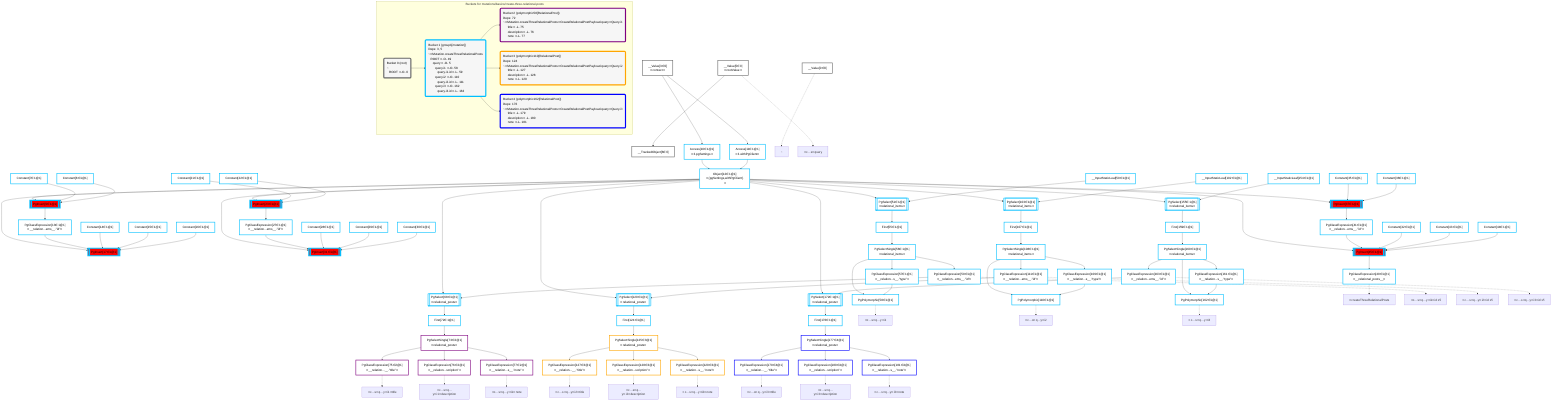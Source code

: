 graph TD
    classDef path fill:#eee,stroke:#000,color:#000
    classDef plan fill:#fff,stroke-width:3px,color:#000
    classDef itemplan fill:#fff,stroke-width:6px,color:#000
    classDef sideeffectplan fill:#f00,stroke-width:6px,color:#000
    classDef bucket fill:#f6f6f6,color:#000,stroke-width:6px,text-align:left


    %% define plans
    __Value0["__Value[0∈0]"]:::plan
    __Value3["__Value[3∈0]<br />ᐸcontextᐳ"]:::plan
    __Value5["__Value[5∈0]<br />ᐸrootValueᐳ"]:::plan
    __TrackedObject6["__TrackedObject[6∈0]"]:::plan
    Constant7["Constant[7∈1@1]"]:::plan
    Constant8["Constant[8∈1@1]"]:::plan
    Access10["Access[10∈1@1]<br />ᐸ3.pgSettingsᐳ"]:::plan
    Access11["Access[11∈1@1]<br />ᐸ3.withPgClientᐳ"]:::plan
    Object12["Object[12∈1@1]<br />ᐸ{pgSettings,withPgClient}ᐳ"]:::plan
    PgInsert9[["PgInsert[9∈1@1]"]]:::sideeffectplan
    PgClassExpression13["PgClassExpression[13∈1@1]<br />ᐸ__relation...ems__.”id”ᐳ"]:::plan
    Constant14["Constant[14∈1@1]"]:::plan
    Constant15["Constant[15∈1@1]"]:::plan
    Constant16["Constant[16∈1@1]"]:::plan
    PgInsert17[["PgInsert[17∈1@1]"]]:::sideeffectplan
    Constant21["Constant[21∈1@1]"]:::plan
    Constant22["Constant[22∈1@1]"]:::plan
    PgInsert23[["PgInsert[23∈1@1]"]]:::sideeffectplan
    PgClassExpression27["PgClassExpression[27∈1@1]<br />ᐸ__relation...ems__.”id”ᐳ"]:::plan
    Constant28["Constant[28∈1@1]"]:::plan
    Constant29["Constant[29∈1@1]"]:::plan
    Constant30["Constant[30∈1@1]"]:::plan
    PgInsert31[["PgInsert[31∈1@1]"]]:::sideeffectplan
    Constant35["Constant[35∈1@1]"]:::plan
    Constant36["Constant[36∈1@1]"]:::plan
    PgInsert37[["PgInsert[37∈1@1]"]]:::sideeffectplan
    PgClassExpression41["PgClassExpression[41∈1@1]<br />ᐸ__relation...ems__.”id”ᐳ"]:::plan
    Constant42["Constant[42∈1@1]"]:::plan
    Constant43["Constant[43∈1@1]"]:::plan
    Constant44["Constant[44∈1@1]"]:::plan
    PgInsert45[["PgInsert[45∈1@1]"]]:::sideeffectplan
    PgClassExpression49["PgClassExpression[49∈1@1]<br />ᐸ__relational_posts__ᐳ"]:::plan
    __InputStaticLeaf50["__InputStaticLeaf[50∈1@1]"]:::plan
    PgSelect51[["PgSelect[51∈1@1]<br />ᐸrelational_itemsᐳ"]]:::plan
    First55["First[55∈1@1]"]:::plan
    PgSelectSingle56["PgSelectSingle[56∈1@1]<br />ᐸrelational_itemsᐳ"]:::plan
    PgClassExpression57["PgClassExpression[57∈1@1]<br />ᐸ__relation...s__.”type”ᐳ"]:::plan
    PgPolymorphic58["PgPolymorphic[58∈1@1]"]:::plan
    PgClassExpression59["PgClassExpression[59∈1@1]<br />ᐸ__relation...ems__.”id”ᐳ"]:::plan
    PgSelect68[["PgSelect[68∈1@1]<br />ᐸrelational_postsᐳ"]]:::plan
    First72["First[72∈1@1]"]:::plan
    PgSelectSingle73["PgSelectSingle[73∈2@1]<br />ᐸrelational_postsᐳ"]:::plan
    PgClassExpression75["PgClassExpression[75∈2@1]<br />ᐸ__relation...__.”title”ᐳ"]:::plan
    PgClassExpression76["PgClassExpression[76∈2@1]<br />ᐸ__relation...scription”ᐳ"]:::plan
    PgClassExpression77["PgClassExpression[77∈2@1]<br />ᐸ__relation...s__.”note”ᐳ"]:::plan
    __InputStaticLeaf102["__InputStaticLeaf[102∈1@1]"]:::plan
    PgSelect103[["PgSelect[103∈1@1]<br />ᐸrelational_itemsᐳ"]]:::plan
    First107["First[107∈1@1]"]:::plan
    PgSelectSingle108["PgSelectSingle[108∈1@1]<br />ᐸrelational_itemsᐳ"]:::plan
    PgClassExpression109["PgClassExpression[109∈1@1]<br />ᐸ__relation...s__.”type”ᐳ"]:::plan
    PgPolymorphic110["PgPolymorphic[110∈1@1]"]:::plan
    PgClassExpression111["PgClassExpression[111∈1@1]<br />ᐸ__relation...ems__.”id”ᐳ"]:::plan
    PgSelect120[["PgSelect[120∈1@1]<br />ᐸrelational_postsᐳ"]]:::plan
    First124["First[124∈1@1]"]:::plan
    PgSelectSingle125["PgSelectSingle[125∈3@1]<br />ᐸrelational_postsᐳ"]:::plan
    PgClassExpression127["PgClassExpression[127∈3@1]<br />ᐸ__relation...__.”title”ᐳ"]:::plan
    PgClassExpression128["PgClassExpression[128∈3@1]<br />ᐸ__relation...scription”ᐳ"]:::plan
    PgClassExpression129["PgClassExpression[129∈3@1]<br />ᐸ__relation...s__.”note”ᐳ"]:::plan
    __InputStaticLeaf154["__InputStaticLeaf[154∈1@1]"]:::plan
    PgSelect155[["PgSelect[155∈1@1]<br />ᐸrelational_itemsᐳ"]]:::plan
    First159["First[159∈1@1]"]:::plan
    PgSelectSingle160["PgSelectSingle[160∈1@1]<br />ᐸrelational_itemsᐳ"]:::plan
    PgClassExpression161["PgClassExpression[161∈1@1]<br />ᐸ__relation...s__.”type”ᐳ"]:::plan
    PgPolymorphic162["PgPolymorphic[162∈1@1]"]:::plan
    PgClassExpression163["PgClassExpression[163∈1@1]<br />ᐸ__relation...ems__.”id”ᐳ"]:::plan
    PgSelect172[["PgSelect[172∈1@1]<br />ᐸrelational_postsᐳ"]]:::plan
    First176["First[176∈1@1]"]:::plan
    PgSelectSingle177["PgSelectSingle[177∈4@1]<br />ᐸrelational_postsᐳ"]:::plan
    PgClassExpression179["PgClassExpression[179∈4@1]<br />ᐸ__relation...__.”title”ᐳ"]:::plan
    PgClassExpression180["PgClassExpression[180∈4@1]<br />ᐸ__relation...scription”ᐳ"]:::plan
    PgClassExpression181["PgClassExpression[181∈4@1]<br />ᐸ__relation...s__.”note”ᐳ"]:::plan

    %% plan dependencies
    __Value5 --> __TrackedObject6
    __Value3 --> Access10
    __Value3 --> Access11
    Access10 & Access11 --> Object12
    Object12 & Constant7 & Constant8 --> PgInsert9
    PgInsert9 --> PgClassExpression13
    Object12 & PgClassExpression13 & Constant14 & Constant15 & Constant16 --> PgInsert17
    Object12 & Constant21 & Constant22 --> PgInsert23
    PgInsert23 --> PgClassExpression27
    Object12 & PgClassExpression27 & Constant28 & Constant29 & Constant30 --> PgInsert31
    Object12 & Constant35 & Constant36 --> PgInsert37
    PgInsert37 --> PgClassExpression41
    Object12 & PgClassExpression41 & Constant42 & Constant43 & Constant44 --> PgInsert45
    PgInsert45 --> PgClassExpression49
    Object12 & __InputStaticLeaf50 --> PgSelect51
    PgSelect51 --> First55
    First55 --> PgSelectSingle56
    PgSelectSingle56 --> PgClassExpression57
    PgSelectSingle56 & PgClassExpression57 --> PgPolymorphic58
    PgSelectSingle56 --> PgClassExpression59
    Object12 & PgClassExpression59 --> PgSelect68
    PgSelect68 --> First72
    First72 --> PgSelectSingle73
    PgSelectSingle73 --> PgClassExpression75
    PgSelectSingle73 --> PgClassExpression76
    PgSelectSingle73 --> PgClassExpression77
    Object12 & __InputStaticLeaf102 --> PgSelect103
    PgSelect103 --> First107
    First107 --> PgSelectSingle108
    PgSelectSingle108 --> PgClassExpression109
    PgSelectSingle108 & PgClassExpression109 --> PgPolymorphic110
    PgSelectSingle108 --> PgClassExpression111
    Object12 & PgClassExpression111 --> PgSelect120
    PgSelect120 --> First124
    First124 --> PgSelectSingle125
    PgSelectSingle125 --> PgClassExpression127
    PgSelectSingle125 --> PgClassExpression128
    PgSelectSingle125 --> PgClassExpression129
    Object12 & __InputStaticLeaf154 --> PgSelect155
    PgSelect155 --> First159
    First159 --> PgSelectSingle160
    PgSelectSingle160 --> PgClassExpression161
    PgSelectSingle160 & PgClassExpression161 --> PgPolymorphic162
    PgSelectSingle160 --> PgClassExpression163
    Object12 & PgClassExpression163 --> PgSelect172
    PgSelect172 --> First176
    First176 --> PgSelectSingle177
    PgSelectSingle177 --> PgClassExpression179
    PgSelectSingle177 --> PgClassExpression180
    PgSelectSingle177 --> PgClassExpression181

    %% plan-to-path relationships
    P0["~"]
    __Value0 -.-> P0
    P5["ᐳc…sᐳquery"]
    __Value5 -.-> P5
    P49["ᐳcreateThreeRelationalPosts"]
    PgClassExpression49 -.-> P49
    P58["ᐳc…sᐳq…yᐳi1"]
    PgPolymorphic58 -.-> P58
    P59["ᐳc…sᐳq…yᐳi1ᐳid x5"]
    PgClassExpression59 -.-> P59
    P75["ᐳc…sᐳq…yᐳi1ᐳtitle"]
    PgClassExpression75 -.-> P75
    P76["ᐳc…sᐳq…yᐳi1ᐳdescription"]
    PgClassExpression76 -.-> P76
    P77["ᐳc…sᐳq…yᐳi1ᐳnote"]
    PgClassExpression77 -.-> P77
    P110["ᐳc…sᐳq…yᐳi2"]
    PgPolymorphic110 -.-> P110
    P111["ᐳc…sᐳq…yᐳi2ᐳid x5"]
    PgClassExpression111 -.-> P111
    P127["ᐳc…sᐳq…yᐳi2ᐳtitle"]
    PgClassExpression127 -.-> P127
    P128["ᐳc…sᐳq…yᐳi2ᐳdescription"]
    PgClassExpression128 -.-> P128
    P129["ᐳc…sᐳq…yᐳi2ᐳnote"]
    PgClassExpression129 -.-> P129
    P162["ᐳc…sᐳq…yᐳi3"]
    PgPolymorphic162 -.-> P162
    P163["ᐳc…sᐳq…yᐳi3ᐳid x5"]
    PgClassExpression163 -.-> P163
    P179["ᐳc…sᐳq…yᐳi3ᐳtitle"]
    PgClassExpression179 -.-> P179
    P180["ᐳc…sᐳq…yᐳi3ᐳdescription"]
    PgClassExpression180 -.-> P180
    P181["ᐳc…sᐳq…yᐳi3ᐳnote"]
    PgClassExpression181 -.-> P181

    subgraph "Buckets for mutations/basics/create-three-relational-posts"
    Bucket0("Bucket 0 (root)<br />~<br />⠀ROOT ᐸ-O- 0"):::bucket
    classDef bucket0 stroke:#696969
    class Bucket0,__Value0,__Value3,__Value5,__TrackedObject6 bucket0
    Bucket1("Bucket 1 (group1[mutation])<br />Deps: 3, 5<br />~ᐳMutation.createThreeRelationalPosts<br />⠀ROOT ᐸ-O- 49<br />⠀⠀query ᐸ-O- 5<br />⠀⠀⠀query.i1 ᐸ-O- 58<br />⠀⠀⠀⠀query.i1.id ᐸ-L- 59<br />⠀⠀⠀query.i2 ᐸ-O- 110<br />⠀⠀⠀⠀query.i2.id ᐸ-L- 111<br />⠀⠀⠀query.i3 ᐸ-O- 162<br />⠀⠀⠀⠀query.i3.id ᐸ-L- 163"):::bucket
    classDef bucket1 stroke:#00bfff
    class Bucket1,Constant7,Constant8,PgInsert9,Access10,Access11,Object12,PgClassExpression13,Constant14,Constant15,Constant16,PgInsert17,Constant21,Constant22,PgInsert23,PgClassExpression27,Constant28,Constant29,Constant30,PgInsert31,Constant35,Constant36,PgInsert37,PgClassExpression41,Constant42,Constant43,Constant44,PgInsert45,PgClassExpression49,__InputStaticLeaf50,PgSelect51,First55,PgSelectSingle56,PgClassExpression57,PgPolymorphic58,PgClassExpression59,PgSelect68,First72,__InputStaticLeaf102,PgSelect103,First107,PgSelectSingle108,PgClassExpression109,PgPolymorphic110,PgClassExpression111,PgSelect120,First124,__InputStaticLeaf154,PgSelect155,First159,PgSelectSingle160,PgClassExpression161,PgPolymorphic162,PgClassExpression163,PgSelect172,First176 bucket1
    Bucket2("Bucket 2 (polymorphic58[RelationalPost])<br />Deps: 72<br />~ᐳMutation.createThreeRelationalPostsᐳCreateRelationalPostPayload.queryᐳQuery.i1<br />⠀⠀title ᐸ-L- 75<br />⠀⠀description ᐸ-L- 76<br />⠀⠀note ᐸ-L- 77"):::bucket
    classDef bucket2 stroke:#7f007f
    class Bucket2,PgSelectSingle73,PgClassExpression75,PgClassExpression76,PgClassExpression77 bucket2
    Bucket3("Bucket 3 (polymorphic110[RelationalPost])<br />Deps: 124<br />~ᐳMutation.createThreeRelationalPostsᐳCreateRelationalPostPayload.queryᐳQuery.i2<br />⠀⠀title ᐸ-L- 127<br />⠀⠀description ᐸ-L- 128<br />⠀⠀note ᐸ-L- 129"):::bucket
    classDef bucket3 stroke:#ffa500
    class Bucket3,PgSelectSingle125,PgClassExpression127,PgClassExpression128,PgClassExpression129 bucket3
    Bucket4("Bucket 4 (polymorphic162[RelationalPost])<br />Deps: 176<br />~ᐳMutation.createThreeRelationalPostsᐳCreateRelationalPostPayload.queryᐳQuery.i3<br />⠀⠀title ᐸ-L- 179<br />⠀⠀description ᐸ-L- 180<br />⠀⠀note ᐸ-L- 181"):::bucket
    classDef bucket4 stroke:#0000ff
    class Bucket4,PgSelectSingle177,PgClassExpression179,PgClassExpression180,PgClassExpression181 bucket4
    Bucket0 --> Bucket1
    Bucket1 --> Bucket2 & Bucket3 & Bucket4
    end